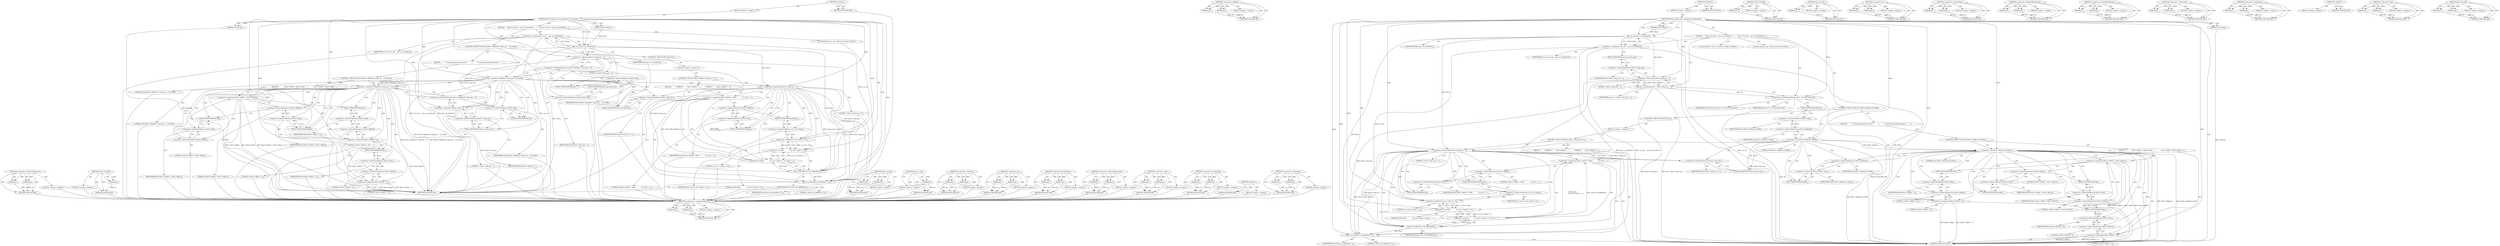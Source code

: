 digraph "fdctrl_set_fifo" {
vulnerable_136 [label=<(METHOD,&lt;operator&gt;.indirectFieldAccess)>];
vulnerable_137 [label=<(PARAM,p1)>];
vulnerable_138 [label=<(PARAM,p2)>];
vulnerable_139 [label=<(BLOCK,&lt;empty&gt;,&lt;empty&gt;)>];
vulnerable_140 [label=<(METHOD_RETURN,ANY)>];
vulnerable_161 [label=<(METHOD,GET_CUR_DRV)>];
vulnerable_162 [label=<(PARAM,p1)>];
vulnerable_163 [label=<(BLOCK,&lt;empty&gt;,&lt;empty&gt;)>];
vulnerable_164 [label=<(METHOD_RETURN,ANY)>];
vulnerable_6 [label=<(METHOD,&lt;global&gt;)<SUB>1</SUB>>];
vulnerable_7 [label=<(BLOCK,&lt;empty&gt;,&lt;empty&gt;)<SUB>1</SUB>>];
vulnerable_8 [label=<(METHOD,fdctrl_handle_drive_specification_command)<SUB>1</SUB>>];
vulnerable_9 [label=<(PARAM,FDCtrl *fdctrl)<SUB>1</SUB>>];
vulnerable_10 [label=<(PARAM,int direction)<SUB>1</SUB>>];
vulnerable_11 [label=<(BLOCK,{
     FDrive *cur_drv = get_cur_drv(fdctrl);
 ...,{
     FDrive *cur_drv = get_cur_drv(fdctrl);
 ...)<SUB>2</SUB>>];
vulnerable_12 [label="<(LOCAL,FDrive* cur_drv: FDrive*)<SUB>3</SUB>>"];
vulnerable_13 [label=<(&lt;operator&gt;.assignment,*cur_drv = get_cur_drv(fdctrl))<SUB>3</SUB>>];
vulnerable_14 [label=<(IDENTIFIER,cur_drv,*cur_drv = get_cur_drv(fdctrl))<SUB>3</SUB>>];
vulnerable_15 [label=<(get_cur_drv,get_cur_drv(fdctrl))<SUB>3</SUB>>];
vulnerable_16 [label=<(IDENTIFIER,fdctrl,get_cur_drv(fdctrl))<SUB>3</SUB>>];
vulnerable_17 [label=<(CONTROL_STRUCTURE,IF,if (fdctrl-&gt;fifo[fdctrl-&gt;data_pos - 1] &amp; 0x80))<SUB>5</SUB>>];
vulnerable_18 [label=<(&lt;operator&gt;.and,fdctrl-&gt;fifo[fdctrl-&gt;data_pos - 1] &amp; 0x80)<SUB>5</SUB>>];
vulnerable_19 [label=<(&lt;operator&gt;.indirectIndexAccess,fdctrl-&gt;fifo[fdctrl-&gt;data_pos - 1])<SUB>5</SUB>>];
vulnerable_20 [label=<(&lt;operator&gt;.indirectFieldAccess,fdctrl-&gt;fifo)<SUB>5</SUB>>];
vulnerable_21 [label=<(IDENTIFIER,fdctrl,fdctrl-&gt;fifo[fdctrl-&gt;data_pos - 1] &amp; 0x80)<SUB>5</SUB>>];
vulnerable_22 [label=<(FIELD_IDENTIFIER,fifo,fifo)<SUB>5</SUB>>];
vulnerable_23 [label=<(&lt;operator&gt;.subtraction,fdctrl-&gt;data_pos - 1)<SUB>5</SUB>>];
vulnerable_24 [label=<(&lt;operator&gt;.indirectFieldAccess,fdctrl-&gt;data_pos)<SUB>5</SUB>>];
vulnerable_25 [label=<(IDENTIFIER,fdctrl,fdctrl-&gt;data_pos - 1)<SUB>5</SUB>>];
vulnerable_26 [label=<(FIELD_IDENTIFIER,data_pos,data_pos)<SUB>5</SUB>>];
vulnerable_27 [label=<(LITERAL,1,fdctrl-&gt;data_pos - 1)<SUB>5</SUB>>];
vulnerable_28 [label=<(LITERAL,0x80,fdctrl-&gt;fifo[fdctrl-&gt;data_pos - 1] &amp; 0x80)<SUB>5</SUB>>];
vulnerable_29 [label=<(BLOCK,{
         /* Command parameters done */
      ...,{
         /* Command parameters done */
      ...)<SUB>5</SUB>>];
vulnerable_30 [label=<(CONTROL_STRUCTURE,IF,if (fdctrl-&gt;fifo[fdctrl-&gt;data_pos - 1] &amp; 0x40))<SUB>7</SUB>>];
vulnerable_31 [label=<(&lt;operator&gt;.and,fdctrl-&gt;fifo[fdctrl-&gt;data_pos - 1] &amp; 0x40)<SUB>7</SUB>>];
vulnerable_32 [label=<(&lt;operator&gt;.indirectIndexAccess,fdctrl-&gt;fifo[fdctrl-&gt;data_pos - 1])<SUB>7</SUB>>];
vulnerable_33 [label=<(&lt;operator&gt;.indirectFieldAccess,fdctrl-&gt;fifo)<SUB>7</SUB>>];
vulnerable_34 [label=<(IDENTIFIER,fdctrl,fdctrl-&gt;fifo[fdctrl-&gt;data_pos - 1] &amp; 0x40)<SUB>7</SUB>>];
vulnerable_35 [label=<(FIELD_IDENTIFIER,fifo,fifo)<SUB>7</SUB>>];
vulnerable_36 [label=<(&lt;operator&gt;.subtraction,fdctrl-&gt;data_pos - 1)<SUB>7</SUB>>];
vulnerable_37 [label=<(&lt;operator&gt;.indirectFieldAccess,fdctrl-&gt;data_pos)<SUB>7</SUB>>];
vulnerable_38 [label=<(IDENTIFIER,fdctrl,fdctrl-&gt;data_pos - 1)<SUB>7</SUB>>];
vulnerable_39 [label=<(FIELD_IDENTIFIER,data_pos,data_pos)<SUB>7</SUB>>];
vulnerable_40 [label=<(LITERAL,1,fdctrl-&gt;data_pos - 1)<SUB>7</SUB>>];
vulnerable_41 [label=<(LITERAL,0x40,fdctrl-&gt;fifo[fdctrl-&gt;data_pos - 1] &amp; 0x40)<SUB>7</SUB>>];
vulnerable_42 [label=<(BLOCK,{
             fdctrl-&gt;fifo[0] = fdctrl-&gt;fifo[1...,{
             fdctrl-&gt;fifo[0] = fdctrl-&gt;fifo[1...)<SUB>7</SUB>>];
vulnerable_43 [label=<(&lt;operator&gt;.assignment,fdctrl-&gt;fifo[0] = fdctrl-&gt;fifo[1])<SUB>8</SUB>>];
vulnerable_44 [label=<(&lt;operator&gt;.indirectIndexAccess,fdctrl-&gt;fifo[0])<SUB>8</SUB>>];
vulnerable_45 [label=<(&lt;operator&gt;.indirectFieldAccess,fdctrl-&gt;fifo)<SUB>8</SUB>>];
vulnerable_46 [label=<(IDENTIFIER,fdctrl,fdctrl-&gt;fifo[0] = fdctrl-&gt;fifo[1])<SUB>8</SUB>>];
vulnerable_47 [label=<(FIELD_IDENTIFIER,fifo,fifo)<SUB>8</SUB>>];
vulnerable_48 [label=<(LITERAL,0,fdctrl-&gt;fifo[0] = fdctrl-&gt;fifo[1])<SUB>8</SUB>>];
vulnerable_49 [label=<(&lt;operator&gt;.indirectIndexAccess,fdctrl-&gt;fifo[1])<SUB>8</SUB>>];
vulnerable_50 [label=<(&lt;operator&gt;.indirectFieldAccess,fdctrl-&gt;fifo)<SUB>8</SUB>>];
vulnerable_51 [label=<(IDENTIFIER,fdctrl,fdctrl-&gt;fifo[0] = fdctrl-&gt;fifo[1])<SUB>8</SUB>>];
vulnerable_52 [label=<(FIELD_IDENTIFIER,fifo,fifo)<SUB>8</SUB>>];
vulnerable_53 [label=<(LITERAL,1,fdctrl-&gt;fifo[0] = fdctrl-&gt;fifo[1])<SUB>8</SUB>>];
vulnerable_54 [label=<(&lt;operator&gt;.assignment,fdctrl-&gt;fifo[2] = 0)<SUB>9</SUB>>];
vulnerable_55 [label=<(&lt;operator&gt;.indirectIndexAccess,fdctrl-&gt;fifo[2])<SUB>9</SUB>>];
vulnerable_56 [label=<(&lt;operator&gt;.indirectFieldAccess,fdctrl-&gt;fifo)<SUB>9</SUB>>];
vulnerable_57 [label=<(IDENTIFIER,fdctrl,fdctrl-&gt;fifo[2] = 0)<SUB>9</SUB>>];
vulnerable_58 [label=<(FIELD_IDENTIFIER,fifo,fifo)<SUB>9</SUB>>];
vulnerable_59 [label=<(LITERAL,2,fdctrl-&gt;fifo[2] = 0)<SUB>9</SUB>>];
vulnerable_60 [label=<(LITERAL,0,fdctrl-&gt;fifo[2] = 0)<SUB>9</SUB>>];
vulnerable_61 [label=<(&lt;operator&gt;.assignment,fdctrl-&gt;fifo[3] = 0)<SUB>10</SUB>>];
vulnerable_62 [label=<(&lt;operator&gt;.indirectIndexAccess,fdctrl-&gt;fifo[3])<SUB>10</SUB>>];
vulnerable_63 [label=<(&lt;operator&gt;.indirectFieldAccess,fdctrl-&gt;fifo)<SUB>10</SUB>>];
vulnerable_64 [label=<(IDENTIFIER,fdctrl,fdctrl-&gt;fifo[3] = 0)<SUB>10</SUB>>];
vulnerable_65 [label=<(FIELD_IDENTIFIER,fifo,fifo)<SUB>10</SUB>>];
vulnerable_66 [label=<(LITERAL,3,fdctrl-&gt;fifo[3] = 0)<SUB>10</SUB>>];
vulnerable_67 [label=<(LITERAL,0,fdctrl-&gt;fifo[3] = 0)<SUB>10</SUB>>];
vulnerable_68 [label=<(CONTROL_STRUCTURE,ELSE,else)<SUB>12</SUB>>];
vulnerable_69 [label=<(BLOCK,&lt;empty&gt;,&lt;empty&gt;)<SUB>12</SUB>>];
vulnerable_70 [label=<(CONTROL_STRUCTURE,IF,if (fdctrl-&gt;data_len &gt; 7))<SUB>12</SUB>>];
vulnerable_71 [label=<(&lt;operator&gt;.greaterThan,fdctrl-&gt;data_len &gt; 7)<SUB>12</SUB>>];
vulnerable_72 [label=<(&lt;operator&gt;.indirectFieldAccess,fdctrl-&gt;data_len)<SUB>12</SUB>>];
vulnerable_73 [label=<(IDENTIFIER,fdctrl,fdctrl-&gt;data_len &gt; 7)<SUB>12</SUB>>];
vulnerable_74 [label=<(FIELD_IDENTIFIER,data_len,data_len)<SUB>12</SUB>>];
vulnerable_75 [label=<(LITERAL,7,fdctrl-&gt;data_len &gt; 7)<SUB>12</SUB>>];
vulnerable_76 [label=<(BLOCK,{
        /* ERROR */
        fdctrl-&gt;fifo[0] =...,{
        /* ERROR */
        fdctrl-&gt;fifo[0] =...)<SUB>12</SUB>>];
vulnerable_77 [label=<(&lt;operator&gt;.assignment,fdctrl-&gt;fifo[0] = 0x80 |
            (cur_drv-&gt;...)<SUB>14</SUB>>];
vulnerable_78 [label=<(&lt;operator&gt;.indirectIndexAccess,fdctrl-&gt;fifo[0])<SUB>14</SUB>>];
vulnerable_79 [label=<(&lt;operator&gt;.indirectFieldAccess,fdctrl-&gt;fifo)<SUB>14</SUB>>];
vulnerable_80 [label=<(IDENTIFIER,fdctrl,fdctrl-&gt;fifo[0] = 0x80 |
            (cur_drv-&gt;...)<SUB>14</SUB>>];
vulnerable_81 [label=<(FIELD_IDENTIFIER,fifo,fifo)<SUB>14</SUB>>];
vulnerable_82 [label=<(LITERAL,0,fdctrl-&gt;fifo[0] = 0x80 |
            (cur_drv-&gt;...)<SUB>14</SUB>>];
vulnerable_83 [label=<(&lt;operator&gt;.or,0x80 |
            (cur_drv-&gt;head &lt;&lt; 2) | GET_C...)<SUB>14</SUB>>];
vulnerable_84 [label=<(&lt;operator&gt;.or,0x80 |
            (cur_drv-&gt;head &lt;&lt; 2))<SUB>14</SUB>>];
vulnerable_85 [label=<(LITERAL,0x80,0x80 |
            (cur_drv-&gt;head &lt;&lt; 2))<SUB>14</SUB>>];
vulnerable_86 [label=<(&lt;operator&gt;.shiftLeft,cur_drv-&gt;head &lt;&lt; 2)<SUB>15</SUB>>];
vulnerable_87 [label=<(&lt;operator&gt;.indirectFieldAccess,cur_drv-&gt;head)<SUB>15</SUB>>];
vulnerable_88 [label=<(IDENTIFIER,cur_drv,cur_drv-&gt;head &lt;&lt; 2)<SUB>15</SUB>>];
vulnerable_89 [label=<(FIELD_IDENTIFIER,head,head)<SUB>15</SUB>>];
vulnerable_90 [label=<(LITERAL,2,cur_drv-&gt;head &lt;&lt; 2)<SUB>15</SUB>>];
vulnerable_91 [label=<(GET_CUR_DRV,GET_CUR_DRV(fdctrl))<SUB>15</SUB>>];
vulnerable_92 [label=<(IDENTIFIER,fdctrl,GET_CUR_DRV(fdctrl))<SUB>15</SUB>>];
vulnerable_93 [label=<(fdctrl_set_fifo,fdctrl_set_fifo(fdctrl, 1))<SUB>16</SUB>>];
vulnerable_94 [label=<(IDENTIFIER,fdctrl,fdctrl_set_fifo(fdctrl, 1))<SUB>16</SUB>>];
vulnerable_95 [label=<(LITERAL,1,fdctrl_set_fifo(fdctrl, 1))<SUB>16</SUB>>];
vulnerable_96 [label=<(METHOD_RETURN,void)<SUB>1</SUB>>];
vulnerable_98 [label=<(METHOD_RETURN,ANY)<SUB>1</SUB>>];
vulnerable_165 [label=<(METHOD,fdctrl_set_fifo)>];
vulnerable_166 [label=<(PARAM,p1)>];
vulnerable_167 [label=<(PARAM,p2)>];
vulnerable_168 [label=<(BLOCK,&lt;empty&gt;,&lt;empty&gt;)>];
vulnerable_169 [label=<(METHOD_RETURN,ANY)>];
vulnerable_122 [label=<(METHOD,get_cur_drv)>];
vulnerable_123 [label=<(PARAM,p1)>];
vulnerable_124 [label=<(BLOCK,&lt;empty&gt;,&lt;empty&gt;)>];
vulnerable_125 [label=<(METHOD_RETURN,ANY)>];
vulnerable_156 [label=<(METHOD,&lt;operator&gt;.shiftLeft)>];
vulnerable_157 [label=<(PARAM,p1)>];
vulnerable_158 [label=<(PARAM,p2)>];
vulnerable_159 [label=<(BLOCK,&lt;empty&gt;,&lt;empty&gt;)>];
vulnerable_160 [label=<(METHOD_RETURN,ANY)>];
vulnerable_151 [label=<(METHOD,&lt;operator&gt;.or)>];
vulnerable_152 [label=<(PARAM,p1)>];
vulnerable_153 [label=<(PARAM,p2)>];
vulnerable_154 [label=<(BLOCK,&lt;empty&gt;,&lt;empty&gt;)>];
vulnerable_155 [label=<(METHOD_RETURN,ANY)>];
vulnerable_146 [label=<(METHOD,&lt;operator&gt;.greaterThan)>];
vulnerable_147 [label=<(PARAM,p1)>];
vulnerable_148 [label=<(PARAM,p2)>];
vulnerable_149 [label=<(BLOCK,&lt;empty&gt;,&lt;empty&gt;)>];
vulnerable_150 [label=<(METHOD_RETURN,ANY)>];
vulnerable_131 [label=<(METHOD,&lt;operator&gt;.indirectIndexAccess)>];
vulnerable_132 [label=<(PARAM,p1)>];
vulnerable_133 [label=<(PARAM,p2)>];
vulnerable_134 [label=<(BLOCK,&lt;empty&gt;,&lt;empty&gt;)>];
vulnerable_135 [label=<(METHOD_RETURN,ANY)>];
vulnerable_126 [label=<(METHOD,&lt;operator&gt;.and)>];
vulnerable_127 [label=<(PARAM,p1)>];
vulnerable_128 [label=<(PARAM,p2)>];
vulnerable_129 [label=<(BLOCK,&lt;empty&gt;,&lt;empty&gt;)>];
vulnerable_130 [label=<(METHOD_RETURN,ANY)>];
vulnerable_117 [label=<(METHOD,&lt;operator&gt;.assignment)>];
vulnerable_118 [label=<(PARAM,p1)>];
vulnerable_119 [label=<(PARAM,p2)>];
vulnerable_120 [label=<(BLOCK,&lt;empty&gt;,&lt;empty&gt;)>];
vulnerable_121 [label=<(METHOD_RETURN,ANY)>];
vulnerable_111 [label=<(METHOD,&lt;global&gt;)<SUB>1</SUB>>];
vulnerable_112 [label=<(BLOCK,&lt;empty&gt;,&lt;empty&gt;)>];
vulnerable_113 [label=<(METHOD_RETURN,ANY)>];
vulnerable_141 [label=<(METHOD,&lt;operator&gt;.subtraction)>];
vulnerable_142 [label=<(PARAM,p1)>];
vulnerable_143 [label=<(PARAM,p2)>];
vulnerable_144 [label=<(BLOCK,&lt;empty&gt;,&lt;empty&gt;)>];
vulnerable_145 [label=<(METHOD_RETURN,ANY)>];
fixed_141 [label=<(METHOD,&lt;operators&gt;.assignmentModulo)>];
fixed_142 [label=<(PARAM,p1)>];
fixed_143 [label=<(PARAM,p2)>];
fixed_144 [label=<(BLOCK,&lt;empty&gt;,&lt;empty&gt;)>];
fixed_145 [label=<(METHOD_RETURN,ANY)>];
fixed_166 [label=<(METHOD,&lt;operator&gt;.shiftLeft)>];
fixed_167 [label=<(PARAM,p1)>];
fixed_168 [label=<(PARAM,p2)>];
fixed_169 [label=<(BLOCK,&lt;empty&gt;,&lt;empty&gt;)>];
fixed_170 [label=<(METHOD_RETURN,ANY)>];
fixed_6 [label=<(METHOD,&lt;global&gt;)<SUB>1</SUB>>];
fixed_7 [label=<(BLOCK,&lt;empty&gt;,&lt;empty&gt;)<SUB>1</SUB>>];
fixed_8 [label=<(METHOD,fdctrl_handle_drive_specification_command)<SUB>1</SUB>>];
fixed_9 [label=<(PARAM,FDCtrl *fdctrl)<SUB>1</SUB>>];
fixed_10 [label=<(PARAM,int direction)<SUB>1</SUB>>];
fixed_11 [label=<(BLOCK,{
     FDrive *cur_drv = get_cur_drv(fdctrl);
 ...,{
     FDrive *cur_drv = get_cur_drv(fdctrl);
 ...)<SUB>2</SUB>>];
fixed_12 [label="<(LOCAL,FDrive* cur_drv: FDrive*)<SUB>3</SUB>>"];
fixed_13 [label=<(&lt;operator&gt;.assignment,*cur_drv = get_cur_drv(fdctrl))<SUB>3</SUB>>];
fixed_14 [label=<(IDENTIFIER,cur_drv,*cur_drv = get_cur_drv(fdctrl))<SUB>3</SUB>>];
fixed_15 [label=<(get_cur_drv,get_cur_drv(fdctrl))<SUB>3</SUB>>];
fixed_16 [label=<(IDENTIFIER,fdctrl,get_cur_drv(fdctrl))<SUB>3</SUB>>];
fixed_17 [label="<(LOCAL,uint32_t pos: uint32_t)<SUB>4</SUB>>"];
fixed_18 [label=<(&lt;operator&gt;.assignment,pos = fdctrl-&gt;data_pos - 1)<SUB>6</SUB>>];
fixed_19 [label=<(IDENTIFIER,pos,pos = fdctrl-&gt;data_pos - 1)<SUB>6</SUB>>];
fixed_20 [label=<(&lt;operator&gt;.subtraction,fdctrl-&gt;data_pos - 1)<SUB>6</SUB>>];
fixed_21 [label=<(&lt;operator&gt;.indirectFieldAccess,fdctrl-&gt;data_pos)<SUB>6</SUB>>];
fixed_22 [label=<(IDENTIFIER,fdctrl,fdctrl-&gt;data_pos - 1)<SUB>6</SUB>>];
fixed_23 [label=<(FIELD_IDENTIFIER,data_pos,data_pos)<SUB>6</SUB>>];
fixed_24 [label=<(LITERAL,1,fdctrl-&gt;data_pos - 1)<SUB>6</SUB>>];
fixed_25 [label=<(&lt;operators&gt;.assignmentModulo,pos %= FD_SECTOR_LEN)<SUB>7</SUB>>];
fixed_26 [label=<(IDENTIFIER,pos,pos %= FD_SECTOR_LEN)<SUB>7</SUB>>];
fixed_27 [label=<(IDENTIFIER,FD_SECTOR_LEN,pos %= FD_SECTOR_LEN)<SUB>7</SUB>>];
fixed_28 [label=<(CONTROL_STRUCTURE,IF,if (fdctrl-&gt;fifo[pos] &amp; 0x80))<SUB>8</SUB>>];
fixed_29 [label=<(&lt;operator&gt;.and,fdctrl-&gt;fifo[pos] &amp; 0x80)<SUB>8</SUB>>];
fixed_30 [label=<(&lt;operator&gt;.indirectIndexAccess,fdctrl-&gt;fifo[pos])<SUB>8</SUB>>];
fixed_31 [label=<(&lt;operator&gt;.indirectFieldAccess,fdctrl-&gt;fifo)<SUB>8</SUB>>];
fixed_32 [label=<(IDENTIFIER,fdctrl,fdctrl-&gt;fifo[pos] &amp; 0x80)<SUB>8</SUB>>];
fixed_33 [label=<(FIELD_IDENTIFIER,fifo,fifo)<SUB>8</SUB>>];
fixed_34 [label=<(IDENTIFIER,pos,fdctrl-&gt;fifo[pos] &amp; 0x80)<SUB>8</SUB>>];
fixed_35 [label=<(LITERAL,0x80,fdctrl-&gt;fifo[pos] &amp; 0x80)<SUB>8</SUB>>];
fixed_36 [label=<(BLOCK,{
         /* Command parameters done */
      ...,{
         /* Command parameters done */
      ...)<SUB>8</SUB>>];
fixed_37 [label=<(CONTROL_STRUCTURE,IF,if (fdctrl-&gt;fifo[pos] &amp; 0x40))<SUB>10</SUB>>];
fixed_38 [label=<(&lt;operator&gt;.and,fdctrl-&gt;fifo[pos] &amp; 0x40)<SUB>10</SUB>>];
fixed_39 [label=<(&lt;operator&gt;.indirectIndexAccess,fdctrl-&gt;fifo[pos])<SUB>10</SUB>>];
fixed_40 [label=<(&lt;operator&gt;.indirectFieldAccess,fdctrl-&gt;fifo)<SUB>10</SUB>>];
fixed_41 [label=<(IDENTIFIER,fdctrl,fdctrl-&gt;fifo[pos] &amp; 0x40)<SUB>10</SUB>>];
fixed_42 [label=<(FIELD_IDENTIFIER,fifo,fifo)<SUB>10</SUB>>];
fixed_43 [label=<(IDENTIFIER,pos,fdctrl-&gt;fifo[pos] &amp; 0x40)<SUB>10</SUB>>];
fixed_44 [label=<(LITERAL,0x40,fdctrl-&gt;fifo[pos] &amp; 0x40)<SUB>10</SUB>>];
fixed_45 [label=<(BLOCK,{
             fdctrl-&gt;fifo[0] = fdctrl-&gt;fifo[1...,{
             fdctrl-&gt;fifo[0] = fdctrl-&gt;fifo[1...)<SUB>10</SUB>>];
fixed_46 [label=<(&lt;operator&gt;.assignment,fdctrl-&gt;fifo[0] = fdctrl-&gt;fifo[1])<SUB>11</SUB>>];
fixed_47 [label=<(&lt;operator&gt;.indirectIndexAccess,fdctrl-&gt;fifo[0])<SUB>11</SUB>>];
fixed_48 [label=<(&lt;operator&gt;.indirectFieldAccess,fdctrl-&gt;fifo)<SUB>11</SUB>>];
fixed_49 [label=<(IDENTIFIER,fdctrl,fdctrl-&gt;fifo[0] = fdctrl-&gt;fifo[1])<SUB>11</SUB>>];
fixed_50 [label=<(FIELD_IDENTIFIER,fifo,fifo)<SUB>11</SUB>>];
fixed_51 [label=<(LITERAL,0,fdctrl-&gt;fifo[0] = fdctrl-&gt;fifo[1])<SUB>11</SUB>>];
fixed_52 [label=<(&lt;operator&gt;.indirectIndexAccess,fdctrl-&gt;fifo[1])<SUB>11</SUB>>];
fixed_53 [label=<(&lt;operator&gt;.indirectFieldAccess,fdctrl-&gt;fifo)<SUB>11</SUB>>];
fixed_54 [label=<(IDENTIFIER,fdctrl,fdctrl-&gt;fifo[0] = fdctrl-&gt;fifo[1])<SUB>11</SUB>>];
fixed_55 [label=<(FIELD_IDENTIFIER,fifo,fifo)<SUB>11</SUB>>];
fixed_56 [label=<(LITERAL,1,fdctrl-&gt;fifo[0] = fdctrl-&gt;fifo[1])<SUB>11</SUB>>];
fixed_57 [label=<(&lt;operator&gt;.assignment,fdctrl-&gt;fifo[2] = 0)<SUB>12</SUB>>];
fixed_58 [label=<(&lt;operator&gt;.indirectIndexAccess,fdctrl-&gt;fifo[2])<SUB>12</SUB>>];
fixed_59 [label=<(&lt;operator&gt;.indirectFieldAccess,fdctrl-&gt;fifo)<SUB>12</SUB>>];
fixed_60 [label=<(IDENTIFIER,fdctrl,fdctrl-&gt;fifo[2] = 0)<SUB>12</SUB>>];
fixed_61 [label=<(FIELD_IDENTIFIER,fifo,fifo)<SUB>12</SUB>>];
fixed_62 [label=<(LITERAL,2,fdctrl-&gt;fifo[2] = 0)<SUB>12</SUB>>];
fixed_63 [label=<(LITERAL,0,fdctrl-&gt;fifo[2] = 0)<SUB>12</SUB>>];
fixed_64 [label=<(&lt;operator&gt;.assignment,fdctrl-&gt;fifo[3] = 0)<SUB>13</SUB>>];
fixed_65 [label=<(&lt;operator&gt;.indirectIndexAccess,fdctrl-&gt;fifo[3])<SUB>13</SUB>>];
fixed_66 [label=<(&lt;operator&gt;.indirectFieldAccess,fdctrl-&gt;fifo)<SUB>13</SUB>>];
fixed_67 [label=<(IDENTIFIER,fdctrl,fdctrl-&gt;fifo[3] = 0)<SUB>13</SUB>>];
fixed_68 [label=<(FIELD_IDENTIFIER,fifo,fifo)<SUB>13</SUB>>];
fixed_69 [label=<(LITERAL,3,fdctrl-&gt;fifo[3] = 0)<SUB>13</SUB>>];
fixed_70 [label=<(LITERAL,0,fdctrl-&gt;fifo[3] = 0)<SUB>13</SUB>>];
fixed_71 [label=<(CONTROL_STRUCTURE,ELSE,else)<SUB>15</SUB>>];
fixed_72 [label=<(BLOCK,&lt;empty&gt;,&lt;empty&gt;)<SUB>15</SUB>>];
fixed_73 [label=<(CONTROL_STRUCTURE,IF,if (fdctrl-&gt;data_len &gt; 7))<SUB>15</SUB>>];
fixed_74 [label=<(&lt;operator&gt;.greaterThan,fdctrl-&gt;data_len &gt; 7)<SUB>15</SUB>>];
fixed_75 [label=<(&lt;operator&gt;.indirectFieldAccess,fdctrl-&gt;data_len)<SUB>15</SUB>>];
fixed_76 [label=<(IDENTIFIER,fdctrl,fdctrl-&gt;data_len &gt; 7)<SUB>15</SUB>>];
fixed_77 [label=<(FIELD_IDENTIFIER,data_len,data_len)<SUB>15</SUB>>];
fixed_78 [label=<(LITERAL,7,fdctrl-&gt;data_len &gt; 7)<SUB>15</SUB>>];
fixed_79 [label=<(BLOCK,{
        /* ERROR */
        fdctrl-&gt;fifo[0] =...,{
        /* ERROR */
        fdctrl-&gt;fifo[0] =...)<SUB>15</SUB>>];
fixed_80 [label=<(&lt;operator&gt;.assignment,fdctrl-&gt;fifo[0] = 0x80 |
            (cur_drv-&gt;...)<SUB>17</SUB>>];
fixed_81 [label=<(&lt;operator&gt;.indirectIndexAccess,fdctrl-&gt;fifo[0])<SUB>17</SUB>>];
fixed_82 [label=<(&lt;operator&gt;.indirectFieldAccess,fdctrl-&gt;fifo)<SUB>17</SUB>>];
fixed_83 [label=<(IDENTIFIER,fdctrl,fdctrl-&gt;fifo[0] = 0x80 |
            (cur_drv-&gt;...)<SUB>17</SUB>>];
fixed_84 [label=<(FIELD_IDENTIFIER,fifo,fifo)<SUB>17</SUB>>];
fixed_85 [label=<(LITERAL,0,fdctrl-&gt;fifo[0] = 0x80 |
            (cur_drv-&gt;...)<SUB>17</SUB>>];
fixed_86 [label=<(&lt;operator&gt;.or,0x80 |
            (cur_drv-&gt;head &lt;&lt; 2) | GET_C...)<SUB>17</SUB>>];
fixed_87 [label=<(&lt;operator&gt;.or,0x80 |
            (cur_drv-&gt;head &lt;&lt; 2))<SUB>17</SUB>>];
fixed_88 [label=<(LITERAL,0x80,0x80 |
            (cur_drv-&gt;head &lt;&lt; 2))<SUB>17</SUB>>];
fixed_89 [label=<(&lt;operator&gt;.shiftLeft,cur_drv-&gt;head &lt;&lt; 2)<SUB>18</SUB>>];
fixed_90 [label=<(&lt;operator&gt;.indirectFieldAccess,cur_drv-&gt;head)<SUB>18</SUB>>];
fixed_91 [label=<(IDENTIFIER,cur_drv,cur_drv-&gt;head &lt;&lt; 2)<SUB>18</SUB>>];
fixed_92 [label=<(FIELD_IDENTIFIER,head,head)<SUB>18</SUB>>];
fixed_93 [label=<(LITERAL,2,cur_drv-&gt;head &lt;&lt; 2)<SUB>18</SUB>>];
fixed_94 [label=<(GET_CUR_DRV,GET_CUR_DRV(fdctrl))<SUB>18</SUB>>];
fixed_95 [label=<(IDENTIFIER,fdctrl,GET_CUR_DRV(fdctrl))<SUB>18</SUB>>];
fixed_96 [label=<(fdctrl_set_fifo,fdctrl_set_fifo(fdctrl, 1))<SUB>19</SUB>>];
fixed_97 [label=<(IDENTIFIER,fdctrl,fdctrl_set_fifo(fdctrl, 1))<SUB>19</SUB>>];
fixed_98 [label=<(LITERAL,1,fdctrl_set_fifo(fdctrl, 1))<SUB>19</SUB>>];
fixed_99 [label=<(METHOD_RETURN,void)<SUB>1</SUB>>];
fixed_101 [label=<(METHOD_RETURN,ANY)<SUB>1</SUB>>];
fixed_171 [label=<(METHOD,GET_CUR_DRV)>];
fixed_172 [label=<(PARAM,p1)>];
fixed_173 [label=<(BLOCK,&lt;empty&gt;,&lt;empty&gt;)>];
fixed_174 [label=<(METHOD_RETURN,ANY)>];
fixed_127 [label=<(METHOD,get_cur_drv)>];
fixed_128 [label=<(PARAM,p1)>];
fixed_129 [label=<(BLOCK,&lt;empty&gt;,&lt;empty&gt;)>];
fixed_130 [label=<(METHOD_RETURN,ANY)>];
fixed_161 [label=<(METHOD,&lt;operator&gt;.or)>];
fixed_162 [label=<(PARAM,p1)>];
fixed_163 [label=<(PARAM,p2)>];
fixed_164 [label=<(BLOCK,&lt;empty&gt;,&lt;empty&gt;)>];
fixed_165 [label=<(METHOD_RETURN,ANY)>];
fixed_156 [label=<(METHOD,&lt;operator&gt;.greaterThan)>];
fixed_157 [label=<(PARAM,p1)>];
fixed_158 [label=<(PARAM,p2)>];
fixed_159 [label=<(BLOCK,&lt;empty&gt;,&lt;empty&gt;)>];
fixed_160 [label=<(METHOD_RETURN,ANY)>];
fixed_151 [label=<(METHOD,&lt;operator&gt;.indirectIndexAccess)>];
fixed_152 [label=<(PARAM,p1)>];
fixed_153 [label=<(PARAM,p2)>];
fixed_154 [label=<(BLOCK,&lt;empty&gt;,&lt;empty&gt;)>];
fixed_155 [label=<(METHOD_RETURN,ANY)>];
fixed_136 [label=<(METHOD,&lt;operator&gt;.indirectFieldAccess)>];
fixed_137 [label=<(PARAM,p1)>];
fixed_138 [label=<(PARAM,p2)>];
fixed_139 [label=<(BLOCK,&lt;empty&gt;,&lt;empty&gt;)>];
fixed_140 [label=<(METHOD_RETURN,ANY)>];
fixed_131 [label=<(METHOD,&lt;operator&gt;.subtraction)>];
fixed_132 [label=<(PARAM,p1)>];
fixed_133 [label=<(PARAM,p2)>];
fixed_134 [label=<(BLOCK,&lt;empty&gt;,&lt;empty&gt;)>];
fixed_135 [label=<(METHOD_RETURN,ANY)>];
fixed_122 [label=<(METHOD,&lt;operator&gt;.assignment)>];
fixed_123 [label=<(PARAM,p1)>];
fixed_124 [label=<(PARAM,p2)>];
fixed_125 [label=<(BLOCK,&lt;empty&gt;,&lt;empty&gt;)>];
fixed_126 [label=<(METHOD_RETURN,ANY)>];
fixed_116 [label=<(METHOD,&lt;global&gt;)<SUB>1</SUB>>];
fixed_117 [label=<(BLOCK,&lt;empty&gt;,&lt;empty&gt;)>];
fixed_118 [label=<(METHOD_RETURN,ANY)>];
fixed_146 [label=<(METHOD,&lt;operator&gt;.and)>];
fixed_147 [label=<(PARAM,p1)>];
fixed_148 [label=<(PARAM,p2)>];
fixed_149 [label=<(BLOCK,&lt;empty&gt;,&lt;empty&gt;)>];
fixed_150 [label=<(METHOD_RETURN,ANY)>];
fixed_175 [label=<(METHOD,fdctrl_set_fifo)>];
fixed_176 [label=<(PARAM,p1)>];
fixed_177 [label=<(PARAM,p2)>];
fixed_178 [label=<(BLOCK,&lt;empty&gt;,&lt;empty&gt;)>];
fixed_179 [label=<(METHOD_RETURN,ANY)>];
vulnerable_136 -> vulnerable_137  [key=0, label="AST: "];
vulnerable_136 -> vulnerable_137  [key=1, label="DDG: "];
vulnerable_136 -> vulnerable_139  [key=0, label="AST: "];
vulnerable_136 -> vulnerable_138  [key=0, label="AST: "];
vulnerable_136 -> vulnerable_138  [key=1, label="DDG: "];
vulnerable_136 -> vulnerable_140  [key=0, label="AST: "];
vulnerable_136 -> vulnerable_140  [key=1, label="CFG: "];
vulnerable_137 -> vulnerable_140  [key=0, label="DDG: p1"];
vulnerable_138 -> vulnerable_140  [key=0, label="DDG: p2"];
vulnerable_139 -> fixed_141  [key=0];
vulnerable_140 -> fixed_141  [key=0];
vulnerable_161 -> vulnerable_162  [key=0, label="AST: "];
vulnerable_161 -> vulnerable_162  [key=1, label="DDG: "];
vulnerable_161 -> vulnerable_163  [key=0, label="AST: "];
vulnerable_161 -> vulnerable_164  [key=0, label="AST: "];
vulnerable_161 -> vulnerable_164  [key=1, label="CFG: "];
vulnerable_162 -> vulnerable_164  [key=0, label="DDG: p1"];
vulnerable_163 -> fixed_141  [key=0];
vulnerable_164 -> fixed_141  [key=0];
vulnerable_6 -> vulnerable_7  [key=0, label="AST: "];
vulnerable_6 -> vulnerable_98  [key=0, label="AST: "];
vulnerable_6 -> vulnerable_98  [key=1, label="CFG: "];
vulnerable_7 -> vulnerable_8  [key=0, label="AST: "];
vulnerable_8 -> vulnerable_9  [key=0, label="AST: "];
vulnerable_8 -> vulnerable_9  [key=1, label="DDG: "];
vulnerable_8 -> vulnerable_10  [key=0, label="AST: "];
vulnerable_8 -> vulnerable_10  [key=1, label="DDG: "];
vulnerable_8 -> vulnerable_11  [key=0, label="AST: "];
vulnerable_8 -> vulnerable_96  [key=0, label="AST: "];
vulnerable_8 -> vulnerable_15  [key=0, label="CFG: "];
vulnerable_8 -> vulnerable_15  [key=1, label="DDG: "];
vulnerable_8 -> vulnerable_18  [key=0, label="DDG: "];
vulnerable_8 -> vulnerable_23  [key=0, label="DDG: "];
vulnerable_8 -> vulnerable_31  [key=0, label="DDG: "];
vulnerable_8 -> vulnerable_54  [key=0, label="DDG: "];
vulnerable_8 -> vulnerable_61  [key=0, label="DDG: "];
vulnerable_8 -> vulnerable_71  [key=0, label="DDG: "];
vulnerable_8 -> vulnerable_36  [key=0, label="DDG: "];
vulnerable_8 -> vulnerable_93  [key=0, label="DDG: "];
vulnerable_8 -> vulnerable_84  [key=0, label="DDG: "];
vulnerable_8 -> vulnerable_91  [key=0, label="DDG: "];
vulnerable_8 -> vulnerable_86  [key=0, label="DDG: "];
vulnerable_9 -> vulnerable_15  [key=0, label="DDG: fdctrl"];
vulnerable_10 -> vulnerable_96  [key=0, label="DDG: direction"];
vulnerable_11 -> vulnerable_12  [key=0, label="AST: "];
vulnerable_11 -> vulnerable_13  [key=0, label="AST: "];
vulnerable_11 -> vulnerable_17  [key=0, label="AST: "];
vulnerable_12 -> fixed_141  [key=0];
vulnerable_13 -> vulnerable_14  [key=0, label="AST: "];
vulnerable_13 -> vulnerable_15  [key=0, label="AST: "];
vulnerable_13 -> vulnerable_22  [key=0, label="CFG: "];
vulnerable_13 -> vulnerable_96  [key=0, label="DDG: cur_drv"];
vulnerable_13 -> vulnerable_96  [key=1, label="DDG: get_cur_drv(fdctrl)"];
vulnerable_13 -> vulnerable_96  [key=2, label="DDG: *cur_drv = get_cur_drv(fdctrl)"];
vulnerable_13 -> vulnerable_86  [key=0, label="DDG: cur_drv"];
vulnerable_14 -> fixed_141  [key=0];
vulnerable_15 -> vulnerable_16  [key=0, label="AST: "];
vulnerable_15 -> vulnerable_13  [key=0, label="CFG: "];
vulnerable_15 -> vulnerable_13  [key=1, label="DDG: fdctrl"];
vulnerable_15 -> vulnerable_96  [key=0, label="DDG: fdctrl"];
vulnerable_15 -> vulnerable_23  [key=0, label="DDG: fdctrl"];
vulnerable_15 -> vulnerable_71  [key=0, label="DDG: fdctrl"];
vulnerable_15 -> vulnerable_36  [key=0, label="DDG: fdctrl"];
vulnerable_15 -> vulnerable_91  [key=0, label="DDG: fdctrl"];
vulnerable_16 -> fixed_141  [key=0];
vulnerable_17 -> vulnerable_18  [key=0, label="AST: "];
vulnerable_17 -> vulnerable_29  [key=0, label="AST: "];
vulnerable_17 -> vulnerable_68  [key=0, label="AST: "];
vulnerable_18 -> vulnerable_19  [key=0, label="AST: "];
vulnerable_18 -> vulnerable_28  [key=0, label="AST: "];
vulnerable_18 -> vulnerable_35  [key=0, label="CFG: "];
vulnerable_18 -> vulnerable_35  [key=1, label="CDG: "];
vulnerable_18 -> vulnerable_74  [key=0, label="CFG: "];
vulnerable_18 -> vulnerable_74  [key=1, label="CDG: "];
vulnerable_18 -> vulnerable_96  [key=0, label="DDG: fdctrl-&gt;fifo[fdctrl-&gt;data_pos - 1] &amp; 0x80"];
vulnerable_18 -> vulnerable_31  [key=0, label="DDG: fdctrl-&gt;fifo[fdctrl-&gt;data_pos - 1]"];
vulnerable_18 -> vulnerable_31  [key=1, label="CDG: "];
vulnerable_18 -> vulnerable_32  [key=0, label="CDG: "];
vulnerable_18 -> vulnerable_37  [key=0, label="CDG: "];
vulnerable_18 -> vulnerable_72  [key=0, label="CDG: "];
vulnerable_18 -> vulnerable_33  [key=0, label="CDG: "];
vulnerable_18 -> vulnerable_71  [key=0, label="CDG: "];
vulnerable_18 -> vulnerable_36  [key=0, label="CDG: "];
vulnerable_18 -> vulnerable_39  [key=0, label="CDG: "];
vulnerable_19 -> vulnerable_20  [key=0, label="AST: "];
vulnerable_19 -> vulnerable_23  [key=0, label="AST: "];
vulnerable_19 -> vulnerable_18  [key=0, label="CFG: "];
vulnerable_20 -> vulnerable_21  [key=0, label="AST: "];
vulnerable_20 -> vulnerable_22  [key=0, label="AST: "];
vulnerable_20 -> vulnerable_26  [key=0, label="CFG: "];
vulnerable_21 -> fixed_141  [key=0];
vulnerable_22 -> vulnerable_20  [key=0, label="CFG: "];
vulnerable_23 -> vulnerable_24  [key=0, label="AST: "];
vulnerable_23 -> vulnerable_27  [key=0, label="AST: "];
vulnerable_23 -> vulnerable_19  [key=0, label="CFG: "];
vulnerable_23 -> vulnerable_36  [key=0, label="DDG: fdctrl-&gt;data_pos"];
vulnerable_23 -> vulnerable_93  [key=0, label="DDG: fdctrl-&gt;data_pos"];
vulnerable_23 -> vulnerable_91  [key=0, label="DDG: fdctrl-&gt;data_pos"];
vulnerable_24 -> vulnerable_25  [key=0, label="AST: "];
vulnerable_24 -> vulnerable_26  [key=0, label="AST: "];
vulnerable_24 -> vulnerable_23  [key=0, label="CFG: "];
vulnerable_25 -> fixed_141  [key=0];
vulnerable_26 -> vulnerable_24  [key=0, label="CFG: "];
vulnerable_27 -> fixed_141  [key=0];
vulnerable_28 -> fixed_141  [key=0];
vulnerable_29 -> vulnerable_30  [key=0, label="AST: "];
vulnerable_30 -> vulnerable_31  [key=0, label="AST: "];
vulnerable_30 -> vulnerable_42  [key=0, label="AST: "];
vulnerable_31 -> vulnerable_32  [key=0, label="AST: "];
vulnerable_31 -> vulnerable_41  [key=0, label="AST: "];
vulnerable_31 -> vulnerable_96  [key=0, label="CFG: "];
vulnerable_31 -> vulnerable_96  [key=1, label="DDG: fdctrl-&gt;fifo[fdctrl-&gt;data_pos - 1]"];
vulnerable_31 -> vulnerable_96  [key=2, label="DDG: fdctrl-&gt;fifo[fdctrl-&gt;data_pos - 1] &amp; 0x40"];
vulnerable_31 -> vulnerable_47  [key=0, label="CFG: "];
vulnerable_31 -> vulnerable_47  [key=1, label="CDG: "];
vulnerable_31 -> vulnerable_49  [key=0, label="CDG: "];
vulnerable_31 -> vulnerable_52  [key=0, label="CDG: "];
vulnerable_31 -> vulnerable_56  [key=0, label="CDG: "];
vulnerable_31 -> vulnerable_45  [key=0, label="CDG: "];
vulnerable_31 -> vulnerable_65  [key=0, label="CDG: "];
vulnerable_31 -> vulnerable_50  [key=0, label="CDG: "];
vulnerable_31 -> vulnerable_44  [key=0, label="CDG: "];
vulnerable_31 -> vulnerable_54  [key=0, label="CDG: "];
vulnerable_31 -> vulnerable_43  [key=0, label="CDG: "];
vulnerable_31 -> vulnerable_58  [key=0, label="CDG: "];
vulnerable_31 -> vulnerable_61  [key=0, label="CDG: "];
vulnerable_31 -> vulnerable_63  [key=0, label="CDG: "];
vulnerable_31 -> vulnerable_55  [key=0, label="CDG: "];
vulnerable_31 -> vulnerable_62  [key=0, label="CDG: "];
vulnerable_32 -> vulnerable_33  [key=0, label="AST: "];
vulnerable_32 -> vulnerable_36  [key=0, label="AST: "];
vulnerable_32 -> vulnerable_31  [key=0, label="CFG: "];
vulnerable_33 -> vulnerable_34  [key=0, label="AST: "];
vulnerable_33 -> vulnerable_35  [key=0, label="AST: "];
vulnerable_33 -> vulnerable_39  [key=0, label="CFG: "];
vulnerable_34 -> fixed_141  [key=0];
vulnerable_35 -> vulnerable_33  [key=0, label="CFG: "];
vulnerable_36 -> vulnerable_37  [key=0, label="AST: "];
vulnerable_36 -> vulnerable_40  [key=0, label="AST: "];
vulnerable_36 -> vulnerable_32  [key=0, label="CFG: "];
vulnerable_36 -> vulnerable_96  [key=0, label="DDG: fdctrl-&gt;data_pos"];
vulnerable_37 -> vulnerable_38  [key=0, label="AST: "];
vulnerable_37 -> vulnerable_39  [key=0, label="AST: "];
vulnerable_37 -> vulnerable_36  [key=0, label="CFG: "];
vulnerable_38 -> fixed_141  [key=0];
vulnerable_39 -> vulnerable_37  [key=0, label="CFG: "];
vulnerable_40 -> fixed_141  [key=0];
vulnerable_41 -> fixed_141  [key=0];
vulnerable_42 -> vulnerable_43  [key=0, label="AST: "];
vulnerable_42 -> vulnerable_54  [key=0, label="AST: "];
vulnerable_42 -> vulnerable_61  [key=0, label="AST: "];
vulnerable_43 -> vulnerable_44  [key=0, label="AST: "];
vulnerable_43 -> vulnerable_49  [key=0, label="AST: "];
vulnerable_43 -> vulnerable_58  [key=0, label="CFG: "];
vulnerable_43 -> vulnerable_96  [key=0, label="DDG: fdctrl-&gt;fifo[0]"];
vulnerable_43 -> vulnerable_96  [key=1, label="DDG: fdctrl-&gt;fifo[1]"];
vulnerable_43 -> vulnerable_96  [key=2, label="DDG: fdctrl-&gt;fifo[0] = fdctrl-&gt;fifo[1]"];
vulnerable_44 -> vulnerable_45  [key=0, label="AST: "];
vulnerable_44 -> vulnerable_48  [key=0, label="AST: "];
vulnerable_44 -> vulnerable_52  [key=0, label="CFG: "];
vulnerable_45 -> vulnerable_46  [key=0, label="AST: "];
vulnerable_45 -> vulnerable_47  [key=0, label="AST: "];
vulnerable_45 -> vulnerable_44  [key=0, label="CFG: "];
vulnerable_46 -> fixed_141  [key=0];
vulnerable_47 -> vulnerable_45  [key=0, label="CFG: "];
vulnerable_48 -> fixed_141  [key=0];
vulnerable_49 -> vulnerable_50  [key=0, label="AST: "];
vulnerable_49 -> vulnerable_53  [key=0, label="AST: "];
vulnerable_49 -> vulnerable_43  [key=0, label="CFG: "];
vulnerable_50 -> vulnerable_51  [key=0, label="AST: "];
vulnerable_50 -> vulnerable_52  [key=0, label="AST: "];
vulnerable_50 -> vulnerable_49  [key=0, label="CFG: "];
vulnerable_51 -> fixed_141  [key=0];
vulnerable_52 -> vulnerable_50  [key=0, label="CFG: "];
vulnerable_53 -> fixed_141  [key=0];
vulnerable_54 -> vulnerable_55  [key=0, label="AST: "];
vulnerable_54 -> vulnerable_60  [key=0, label="AST: "];
vulnerable_54 -> vulnerable_65  [key=0, label="CFG: "];
vulnerable_54 -> vulnerable_96  [key=0, label="DDG: fdctrl-&gt;fifo[2]"];
vulnerable_54 -> vulnerable_96  [key=1, label="DDG: fdctrl-&gt;fifo[2] = 0"];
vulnerable_55 -> vulnerable_56  [key=0, label="AST: "];
vulnerable_55 -> vulnerable_59  [key=0, label="AST: "];
vulnerable_55 -> vulnerable_54  [key=0, label="CFG: "];
vulnerable_56 -> vulnerable_57  [key=0, label="AST: "];
vulnerable_56 -> vulnerable_58  [key=0, label="AST: "];
vulnerable_56 -> vulnerable_55  [key=0, label="CFG: "];
vulnerable_57 -> fixed_141  [key=0];
vulnerable_58 -> vulnerable_56  [key=0, label="CFG: "];
vulnerable_59 -> fixed_141  [key=0];
vulnerable_60 -> fixed_141  [key=0];
vulnerable_61 -> vulnerable_62  [key=0, label="AST: "];
vulnerable_61 -> vulnerable_67  [key=0, label="AST: "];
vulnerable_61 -> vulnerable_96  [key=0, label="CFG: "];
vulnerable_61 -> vulnerable_96  [key=1, label="DDG: fdctrl-&gt;fifo[3]"];
vulnerable_61 -> vulnerable_96  [key=2, label="DDG: fdctrl-&gt;fifo[3] = 0"];
vulnerable_62 -> vulnerable_63  [key=0, label="AST: "];
vulnerable_62 -> vulnerable_66  [key=0, label="AST: "];
vulnerable_62 -> vulnerable_61  [key=0, label="CFG: "];
vulnerable_63 -> vulnerable_64  [key=0, label="AST: "];
vulnerable_63 -> vulnerable_65  [key=0, label="AST: "];
vulnerable_63 -> vulnerable_62  [key=0, label="CFG: "];
vulnerable_64 -> fixed_141  [key=0];
vulnerable_65 -> vulnerable_63  [key=0, label="CFG: "];
vulnerable_66 -> fixed_141  [key=0];
vulnerable_67 -> fixed_141  [key=0];
vulnerable_68 -> vulnerable_69  [key=0, label="AST: "];
vulnerable_69 -> vulnerable_70  [key=0, label="AST: "];
vulnerable_70 -> vulnerable_71  [key=0, label="AST: "];
vulnerable_70 -> vulnerable_76  [key=0, label="AST: "];
vulnerable_71 -> vulnerable_72  [key=0, label="AST: "];
vulnerable_71 -> vulnerable_75  [key=0, label="AST: "];
vulnerable_71 -> vulnerable_96  [key=0, label="CFG: "];
vulnerable_71 -> vulnerable_81  [key=0, label="CFG: "];
vulnerable_71 -> vulnerable_81  [key=1, label="CDG: "];
vulnerable_71 -> vulnerable_93  [key=0, label="DDG: fdctrl-&gt;data_len"];
vulnerable_71 -> vulnerable_93  [key=1, label="CDG: "];
vulnerable_71 -> vulnerable_91  [key=0, label="DDG: fdctrl-&gt;data_len"];
vulnerable_71 -> vulnerable_91  [key=1, label="CDG: "];
vulnerable_71 -> vulnerable_77  [key=0, label="CDG: "];
vulnerable_71 -> vulnerable_89  [key=0, label="CDG: "];
vulnerable_71 -> vulnerable_84  [key=0, label="CDG: "];
vulnerable_71 -> vulnerable_87  [key=0, label="CDG: "];
vulnerable_71 -> vulnerable_79  [key=0, label="CDG: "];
vulnerable_71 -> vulnerable_83  [key=0, label="CDG: "];
vulnerable_71 -> vulnerable_78  [key=0, label="CDG: "];
vulnerable_71 -> vulnerable_86  [key=0, label="CDG: "];
vulnerable_72 -> vulnerable_73  [key=0, label="AST: "];
vulnerable_72 -> vulnerable_74  [key=0, label="AST: "];
vulnerable_72 -> vulnerable_71  [key=0, label="CFG: "];
vulnerable_73 -> fixed_141  [key=0];
vulnerable_74 -> vulnerable_72  [key=0, label="CFG: "];
vulnerable_75 -> fixed_141  [key=0];
vulnerable_76 -> vulnerable_77  [key=0, label="AST: "];
vulnerable_76 -> vulnerable_93  [key=0, label="AST: "];
vulnerable_77 -> vulnerable_78  [key=0, label="AST: "];
vulnerable_77 -> vulnerable_83  [key=0, label="AST: "];
vulnerable_77 -> vulnerable_93  [key=0, label="CFG: "];
vulnerable_78 -> vulnerable_79  [key=0, label="AST: "];
vulnerable_78 -> vulnerable_82  [key=0, label="AST: "];
vulnerable_78 -> vulnerable_89  [key=0, label="CFG: "];
vulnerable_79 -> vulnerable_80  [key=0, label="AST: "];
vulnerable_79 -> vulnerable_81  [key=0, label="AST: "];
vulnerable_79 -> vulnerable_78  [key=0, label="CFG: "];
vulnerable_80 -> fixed_141  [key=0];
vulnerable_81 -> vulnerable_79  [key=0, label="CFG: "];
vulnerable_82 -> fixed_141  [key=0];
vulnerable_83 -> vulnerable_84  [key=0, label="AST: "];
vulnerable_83 -> vulnerable_91  [key=0, label="AST: "];
vulnerable_83 -> vulnerable_77  [key=0, label="CFG: "];
vulnerable_83 -> vulnerable_77  [key=1, label="DDG: 0x80 |
            (cur_drv-&gt;head &lt;&lt; 2)"];
vulnerable_83 -> vulnerable_77  [key=2, label="DDG: GET_CUR_DRV(fdctrl)"];
vulnerable_84 -> vulnerable_85  [key=0, label="AST: "];
vulnerable_84 -> vulnerable_86  [key=0, label="AST: "];
vulnerable_84 -> vulnerable_91  [key=0, label="CFG: "];
vulnerable_84 -> vulnerable_83  [key=0, label="DDG: 0x80"];
vulnerable_84 -> vulnerable_83  [key=1, label="DDG: cur_drv-&gt;head &lt;&lt; 2"];
vulnerable_85 -> fixed_141  [key=0];
vulnerable_86 -> vulnerable_87  [key=0, label="AST: "];
vulnerable_86 -> vulnerable_90  [key=0, label="AST: "];
vulnerable_86 -> vulnerable_84  [key=0, label="CFG: "];
vulnerable_86 -> vulnerable_84  [key=1, label="DDG: cur_drv-&gt;head"];
vulnerable_86 -> vulnerable_84  [key=2, label="DDG: 2"];
vulnerable_87 -> vulnerable_88  [key=0, label="AST: "];
vulnerable_87 -> vulnerable_89  [key=0, label="AST: "];
vulnerable_87 -> vulnerable_86  [key=0, label="CFG: "];
vulnerable_88 -> fixed_141  [key=0];
vulnerable_89 -> vulnerable_87  [key=0, label="CFG: "];
vulnerable_90 -> fixed_141  [key=0];
vulnerable_91 -> vulnerable_92  [key=0, label="AST: "];
vulnerable_91 -> vulnerable_83  [key=0, label="CFG: "];
vulnerable_91 -> vulnerable_83  [key=1, label="DDG: fdctrl"];
vulnerable_91 -> vulnerable_93  [key=0, label="DDG: fdctrl"];
vulnerable_92 -> fixed_141  [key=0];
vulnerable_93 -> vulnerable_94  [key=0, label="AST: "];
vulnerable_93 -> vulnerable_95  [key=0, label="AST: "];
vulnerable_93 -> vulnerable_96  [key=0, label="CFG: "];
vulnerable_94 -> fixed_141  [key=0];
vulnerable_95 -> fixed_141  [key=0];
vulnerable_96 -> fixed_141  [key=0];
vulnerable_98 -> fixed_141  [key=0];
vulnerable_165 -> vulnerable_166  [key=0, label="AST: "];
vulnerable_165 -> vulnerable_166  [key=1, label="DDG: "];
vulnerable_165 -> vulnerable_168  [key=0, label="AST: "];
vulnerable_165 -> vulnerable_167  [key=0, label="AST: "];
vulnerable_165 -> vulnerable_167  [key=1, label="DDG: "];
vulnerable_165 -> vulnerable_169  [key=0, label="AST: "];
vulnerable_165 -> vulnerable_169  [key=1, label="CFG: "];
vulnerable_166 -> vulnerable_169  [key=0, label="DDG: p1"];
vulnerable_167 -> vulnerable_169  [key=0, label="DDG: p2"];
vulnerable_168 -> fixed_141  [key=0];
vulnerable_169 -> fixed_141  [key=0];
vulnerable_122 -> vulnerable_123  [key=0, label="AST: "];
vulnerable_122 -> vulnerable_123  [key=1, label="DDG: "];
vulnerable_122 -> vulnerable_124  [key=0, label="AST: "];
vulnerable_122 -> vulnerable_125  [key=0, label="AST: "];
vulnerable_122 -> vulnerable_125  [key=1, label="CFG: "];
vulnerable_123 -> vulnerable_125  [key=0, label="DDG: p1"];
vulnerable_124 -> fixed_141  [key=0];
vulnerable_125 -> fixed_141  [key=0];
vulnerable_156 -> vulnerable_157  [key=0, label="AST: "];
vulnerable_156 -> vulnerable_157  [key=1, label="DDG: "];
vulnerable_156 -> vulnerable_159  [key=0, label="AST: "];
vulnerable_156 -> vulnerable_158  [key=0, label="AST: "];
vulnerable_156 -> vulnerable_158  [key=1, label="DDG: "];
vulnerable_156 -> vulnerable_160  [key=0, label="AST: "];
vulnerable_156 -> vulnerable_160  [key=1, label="CFG: "];
vulnerable_157 -> vulnerable_160  [key=0, label="DDG: p1"];
vulnerable_158 -> vulnerable_160  [key=0, label="DDG: p2"];
vulnerable_159 -> fixed_141  [key=0];
vulnerable_160 -> fixed_141  [key=0];
vulnerable_151 -> vulnerable_152  [key=0, label="AST: "];
vulnerable_151 -> vulnerable_152  [key=1, label="DDG: "];
vulnerable_151 -> vulnerable_154  [key=0, label="AST: "];
vulnerable_151 -> vulnerable_153  [key=0, label="AST: "];
vulnerable_151 -> vulnerable_153  [key=1, label="DDG: "];
vulnerable_151 -> vulnerable_155  [key=0, label="AST: "];
vulnerable_151 -> vulnerable_155  [key=1, label="CFG: "];
vulnerable_152 -> vulnerable_155  [key=0, label="DDG: p1"];
vulnerable_153 -> vulnerable_155  [key=0, label="DDG: p2"];
vulnerable_154 -> fixed_141  [key=0];
vulnerable_155 -> fixed_141  [key=0];
vulnerable_146 -> vulnerable_147  [key=0, label="AST: "];
vulnerable_146 -> vulnerable_147  [key=1, label="DDG: "];
vulnerable_146 -> vulnerable_149  [key=0, label="AST: "];
vulnerable_146 -> vulnerable_148  [key=0, label="AST: "];
vulnerable_146 -> vulnerable_148  [key=1, label="DDG: "];
vulnerable_146 -> vulnerable_150  [key=0, label="AST: "];
vulnerable_146 -> vulnerable_150  [key=1, label="CFG: "];
vulnerable_147 -> vulnerable_150  [key=0, label="DDG: p1"];
vulnerable_148 -> vulnerable_150  [key=0, label="DDG: p2"];
vulnerable_149 -> fixed_141  [key=0];
vulnerable_150 -> fixed_141  [key=0];
vulnerable_131 -> vulnerable_132  [key=0, label="AST: "];
vulnerable_131 -> vulnerable_132  [key=1, label="DDG: "];
vulnerable_131 -> vulnerable_134  [key=0, label="AST: "];
vulnerable_131 -> vulnerable_133  [key=0, label="AST: "];
vulnerable_131 -> vulnerable_133  [key=1, label="DDG: "];
vulnerable_131 -> vulnerable_135  [key=0, label="AST: "];
vulnerable_131 -> vulnerable_135  [key=1, label="CFG: "];
vulnerable_132 -> vulnerable_135  [key=0, label="DDG: p1"];
vulnerable_133 -> vulnerable_135  [key=0, label="DDG: p2"];
vulnerable_134 -> fixed_141  [key=0];
vulnerable_135 -> fixed_141  [key=0];
vulnerable_126 -> vulnerable_127  [key=0, label="AST: "];
vulnerable_126 -> vulnerable_127  [key=1, label="DDG: "];
vulnerable_126 -> vulnerable_129  [key=0, label="AST: "];
vulnerable_126 -> vulnerable_128  [key=0, label="AST: "];
vulnerable_126 -> vulnerable_128  [key=1, label="DDG: "];
vulnerable_126 -> vulnerable_130  [key=0, label="AST: "];
vulnerable_126 -> vulnerable_130  [key=1, label="CFG: "];
vulnerable_127 -> vulnerable_130  [key=0, label="DDG: p1"];
vulnerable_128 -> vulnerable_130  [key=0, label="DDG: p2"];
vulnerable_129 -> fixed_141  [key=0];
vulnerable_130 -> fixed_141  [key=0];
vulnerable_117 -> vulnerable_118  [key=0, label="AST: "];
vulnerable_117 -> vulnerable_118  [key=1, label="DDG: "];
vulnerable_117 -> vulnerable_120  [key=0, label="AST: "];
vulnerable_117 -> vulnerable_119  [key=0, label="AST: "];
vulnerable_117 -> vulnerable_119  [key=1, label="DDG: "];
vulnerable_117 -> vulnerable_121  [key=0, label="AST: "];
vulnerable_117 -> vulnerable_121  [key=1, label="CFG: "];
vulnerable_118 -> vulnerable_121  [key=0, label="DDG: p1"];
vulnerable_119 -> vulnerable_121  [key=0, label="DDG: p2"];
vulnerable_120 -> fixed_141  [key=0];
vulnerable_121 -> fixed_141  [key=0];
vulnerable_111 -> vulnerable_112  [key=0, label="AST: "];
vulnerable_111 -> vulnerable_113  [key=0, label="AST: "];
vulnerable_111 -> vulnerable_113  [key=1, label="CFG: "];
vulnerable_112 -> fixed_141  [key=0];
vulnerable_113 -> fixed_141  [key=0];
vulnerable_141 -> vulnerable_142  [key=0, label="AST: "];
vulnerable_141 -> vulnerable_142  [key=1, label="DDG: "];
vulnerable_141 -> vulnerable_144  [key=0, label="AST: "];
vulnerable_141 -> vulnerable_143  [key=0, label="AST: "];
vulnerable_141 -> vulnerable_143  [key=1, label="DDG: "];
vulnerable_141 -> vulnerable_145  [key=0, label="AST: "];
vulnerable_141 -> vulnerable_145  [key=1, label="CFG: "];
vulnerable_142 -> vulnerable_145  [key=0, label="DDG: p1"];
vulnerable_143 -> vulnerable_145  [key=0, label="DDG: p2"];
vulnerable_144 -> fixed_141  [key=0];
vulnerable_145 -> fixed_141  [key=0];
fixed_141 -> fixed_142  [key=0, label="AST: "];
fixed_141 -> fixed_142  [key=1, label="DDG: "];
fixed_141 -> fixed_144  [key=0, label="AST: "];
fixed_141 -> fixed_143  [key=0, label="AST: "];
fixed_141 -> fixed_143  [key=1, label="DDG: "];
fixed_141 -> fixed_145  [key=0, label="AST: "];
fixed_141 -> fixed_145  [key=1, label="CFG: "];
fixed_142 -> fixed_145  [key=0, label="DDG: p1"];
fixed_143 -> fixed_145  [key=0, label="DDG: p2"];
fixed_166 -> fixed_167  [key=0, label="AST: "];
fixed_166 -> fixed_167  [key=1, label="DDG: "];
fixed_166 -> fixed_169  [key=0, label="AST: "];
fixed_166 -> fixed_168  [key=0, label="AST: "];
fixed_166 -> fixed_168  [key=1, label="DDG: "];
fixed_166 -> fixed_170  [key=0, label="AST: "];
fixed_166 -> fixed_170  [key=1, label="CFG: "];
fixed_167 -> fixed_170  [key=0, label="DDG: p1"];
fixed_168 -> fixed_170  [key=0, label="DDG: p2"];
fixed_6 -> fixed_7  [key=0, label="AST: "];
fixed_6 -> fixed_101  [key=0, label="AST: "];
fixed_6 -> fixed_101  [key=1, label="CFG: "];
fixed_7 -> fixed_8  [key=0, label="AST: "];
fixed_8 -> fixed_9  [key=0, label="AST: "];
fixed_8 -> fixed_9  [key=1, label="DDG: "];
fixed_8 -> fixed_10  [key=0, label="AST: "];
fixed_8 -> fixed_10  [key=1, label="DDG: "];
fixed_8 -> fixed_11  [key=0, label="AST: "];
fixed_8 -> fixed_99  [key=0, label="AST: "];
fixed_8 -> fixed_15  [key=0, label="CFG: "];
fixed_8 -> fixed_15  [key=1, label="DDG: "];
fixed_8 -> fixed_25  [key=0, label="DDG: "];
fixed_8 -> fixed_20  [key=0, label="DDG: "];
fixed_8 -> fixed_29  [key=0, label="DDG: "];
fixed_8 -> fixed_38  [key=0, label="DDG: "];
fixed_8 -> fixed_57  [key=0, label="DDG: "];
fixed_8 -> fixed_64  [key=0, label="DDG: "];
fixed_8 -> fixed_74  [key=0, label="DDG: "];
fixed_8 -> fixed_96  [key=0, label="DDG: "];
fixed_8 -> fixed_87  [key=0, label="DDG: "];
fixed_8 -> fixed_94  [key=0, label="DDG: "];
fixed_8 -> fixed_89  [key=0, label="DDG: "];
fixed_9 -> fixed_15  [key=0, label="DDG: fdctrl"];
fixed_10 -> fixed_99  [key=0, label="DDG: direction"];
fixed_11 -> fixed_12  [key=0, label="AST: "];
fixed_11 -> fixed_13  [key=0, label="AST: "];
fixed_11 -> fixed_17  [key=0, label="AST: "];
fixed_11 -> fixed_18  [key=0, label="AST: "];
fixed_11 -> fixed_25  [key=0, label="AST: "];
fixed_11 -> fixed_28  [key=0, label="AST: "];
fixed_13 -> fixed_14  [key=0, label="AST: "];
fixed_13 -> fixed_15  [key=0, label="AST: "];
fixed_13 -> fixed_23  [key=0, label="CFG: "];
fixed_13 -> fixed_99  [key=0, label="DDG: cur_drv"];
fixed_13 -> fixed_99  [key=1, label="DDG: get_cur_drv(fdctrl)"];
fixed_13 -> fixed_99  [key=2, label="DDG: *cur_drv = get_cur_drv(fdctrl)"];
fixed_13 -> fixed_89  [key=0, label="DDG: cur_drv"];
fixed_15 -> fixed_16  [key=0, label="AST: "];
fixed_15 -> fixed_13  [key=0, label="CFG: "];
fixed_15 -> fixed_13  [key=1, label="DDG: fdctrl"];
fixed_15 -> fixed_99  [key=0, label="DDG: fdctrl"];
fixed_15 -> fixed_20  [key=0, label="DDG: fdctrl"];
fixed_15 -> fixed_74  [key=0, label="DDG: fdctrl"];
fixed_15 -> fixed_94  [key=0, label="DDG: fdctrl"];
fixed_18 -> fixed_19  [key=0, label="AST: "];
fixed_18 -> fixed_20  [key=0, label="AST: "];
fixed_18 -> fixed_25  [key=0, label="CFG: "];
fixed_18 -> fixed_25  [key=1, label="DDG: pos"];
fixed_18 -> fixed_99  [key=0, label="DDG: fdctrl-&gt;data_pos - 1"];
fixed_18 -> fixed_99  [key=1, label="DDG: pos = fdctrl-&gt;data_pos - 1"];
fixed_20 -> fixed_21  [key=0, label="AST: "];
fixed_20 -> fixed_24  [key=0, label="AST: "];
fixed_20 -> fixed_18  [key=0, label="CFG: "];
fixed_20 -> fixed_18  [key=1, label="DDG: fdctrl-&gt;data_pos"];
fixed_20 -> fixed_18  [key=2, label="DDG: 1"];
fixed_20 -> fixed_99  [key=0, label="DDG: fdctrl-&gt;data_pos"];
fixed_20 -> fixed_96  [key=0, label="DDG: fdctrl-&gt;data_pos"];
fixed_20 -> fixed_94  [key=0, label="DDG: fdctrl-&gt;data_pos"];
fixed_21 -> fixed_22  [key=0, label="AST: "];
fixed_21 -> fixed_23  [key=0, label="AST: "];
fixed_21 -> fixed_20  [key=0, label="CFG: "];
fixed_23 -> fixed_21  [key=0, label="CFG: "];
fixed_25 -> fixed_26  [key=0, label="AST: "];
fixed_25 -> fixed_27  [key=0, label="AST: "];
fixed_25 -> fixed_33  [key=0, label="CFG: "];
fixed_25 -> fixed_99  [key=0, label="DDG: pos"];
fixed_25 -> fixed_99  [key=1, label="DDG: FD_SECTOR_LEN"];
fixed_28 -> fixed_29  [key=0, label="AST: "];
fixed_28 -> fixed_36  [key=0, label="AST: "];
fixed_28 -> fixed_71  [key=0, label="AST: "];
fixed_29 -> fixed_30  [key=0, label="AST: "];
fixed_29 -> fixed_35  [key=0, label="AST: "];
fixed_29 -> fixed_42  [key=0, label="CFG: "];
fixed_29 -> fixed_42  [key=1, label="CDG: "];
fixed_29 -> fixed_77  [key=0, label="CFG: "];
fixed_29 -> fixed_77  [key=1, label="CDG: "];
fixed_29 -> fixed_99  [key=0, label="DDG: fdctrl-&gt;fifo[pos] &amp; 0x80"];
fixed_29 -> fixed_38  [key=0, label="DDG: fdctrl-&gt;fifo[pos]"];
fixed_29 -> fixed_38  [key=1, label="CDG: "];
fixed_29 -> fixed_75  [key=0, label="CDG: "];
fixed_29 -> fixed_74  [key=0, label="CDG: "];
fixed_29 -> fixed_40  [key=0, label="CDG: "];
fixed_29 -> fixed_39  [key=0, label="CDG: "];
fixed_30 -> fixed_31  [key=0, label="AST: "];
fixed_30 -> fixed_34  [key=0, label="AST: "];
fixed_30 -> fixed_29  [key=0, label="CFG: "];
fixed_31 -> fixed_32  [key=0, label="AST: "];
fixed_31 -> fixed_33  [key=0, label="AST: "];
fixed_31 -> fixed_30  [key=0, label="CFG: "];
fixed_33 -> fixed_31  [key=0, label="CFG: "];
fixed_36 -> fixed_37  [key=0, label="AST: "];
fixed_37 -> fixed_38  [key=0, label="AST: "];
fixed_37 -> fixed_45  [key=0, label="AST: "];
fixed_38 -> fixed_39  [key=0, label="AST: "];
fixed_38 -> fixed_44  [key=0, label="AST: "];
fixed_38 -> fixed_99  [key=0, label="CFG: "];
fixed_38 -> fixed_99  [key=1, label="DDG: fdctrl-&gt;fifo[pos]"];
fixed_38 -> fixed_99  [key=2, label="DDG: fdctrl-&gt;fifo[pos] &amp; 0x40"];
fixed_38 -> fixed_50  [key=0, label="CFG: "];
fixed_38 -> fixed_50  [key=1, label="CDG: "];
fixed_38 -> fixed_47  [key=0, label="CDG: "];
fixed_38 -> fixed_48  [key=0, label="CDG: "];
fixed_38 -> fixed_68  [key=0, label="CDG: "];
fixed_38 -> fixed_64  [key=0, label="CDG: "];
fixed_38 -> fixed_57  [key=0, label="CDG: "];
fixed_38 -> fixed_66  [key=0, label="CDG: "];
fixed_38 -> fixed_52  [key=0, label="CDG: "];
fixed_38 -> fixed_46  [key=0, label="CDG: "];
fixed_38 -> fixed_65  [key=0, label="CDG: "];
fixed_38 -> fixed_59  [key=0, label="CDG: "];
fixed_38 -> fixed_58  [key=0, label="CDG: "];
fixed_38 -> fixed_61  [key=0, label="CDG: "];
fixed_38 -> fixed_53  [key=0, label="CDG: "];
fixed_38 -> fixed_55  [key=0, label="CDG: "];
fixed_39 -> fixed_40  [key=0, label="AST: "];
fixed_39 -> fixed_43  [key=0, label="AST: "];
fixed_39 -> fixed_38  [key=0, label="CFG: "];
fixed_40 -> fixed_41  [key=0, label="AST: "];
fixed_40 -> fixed_42  [key=0, label="AST: "];
fixed_40 -> fixed_39  [key=0, label="CFG: "];
fixed_42 -> fixed_40  [key=0, label="CFG: "];
fixed_45 -> fixed_46  [key=0, label="AST: "];
fixed_45 -> fixed_57  [key=0, label="AST: "];
fixed_45 -> fixed_64  [key=0, label="AST: "];
fixed_46 -> fixed_47  [key=0, label="AST: "];
fixed_46 -> fixed_52  [key=0, label="AST: "];
fixed_46 -> fixed_61  [key=0, label="CFG: "];
fixed_46 -> fixed_99  [key=0, label="DDG: fdctrl-&gt;fifo[0]"];
fixed_46 -> fixed_99  [key=1, label="DDG: fdctrl-&gt;fifo[1]"];
fixed_46 -> fixed_99  [key=2, label="DDG: fdctrl-&gt;fifo[0] = fdctrl-&gt;fifo[1]"];
fixed_47 -> fixed_48  [key=0, label="AST: "];
fixed_47 -> fixed_51  [key=0, label="AST: "];
fixed_47 -> fixed_55  [key=0, label="CFG: "];
fixed_48 -> fixed_49  [key=0, label="AST: "];
fixed_48 -> fixed_50  [key=0, label="AST: "];
fixed_48 -> fixed_47  [key=0, label="CFG: "];
fixed_50 -> fixed_48  [key=0, label="CFG: "];
fixed_52 -> fixed_53  [key=0, label="AST: "];
fixed_52 -> fixed_56  [key=0, label="AST: "];
fixed_52 -> fixed_46  [key=0, label="CFG: "];
fixed_53 -> fixed_54  [key=0, label="AST: "];
fixed_53 -> fixed_55  [key=0, label="AST: "];
fixed_53 -> fixed_52  [key=0, label="CFG: "];
fixed_55 -> fixed_53  [key=0, label="CFG: "];
fixed_57 -> fixed_58  [key=0, label="AST: "];
fixed_57 -> fixed_63  [key=0, label="AST: "];
fixed_57 -> fixed_68  [key=0, label="CFG: "];
fixed_57 -> fixed_99  [key=0, label="DDG: fdctrl-&gt;fifo[2]"];
fixed_57 -> fixed_99  [key=1, label="DDG: fdctrl-&gt;fifo[2] = 0"];
fixed_58 -> fixed_59  [key=0, label="AST: "];
fixed_58 -> fixed_62  [key=0, label="AST: "];
fixed_58 -> fixed_57  [key=0, label="CFG: "];
fixed_59 -> fixed_60  [key=0, label="AST: "];
fixed_59 -> fixed_61  [key=0, label="AST: "];
fixed_59 -> fixed_58  [key=0, label="CFG: "];
fixed_61 -> fixed_59  [key=0, label="CFG: "];
fixed_64 -> fixed_65  [key=0, label="AST: "];
fixed_64 -> fixed_70  [key=0, label="AST: "];
fixed_64 -> fixed_99  [key=0, label="CFG: "];
fixed_64 -> fixed_99  [key=1, label="DDG: fdctrl-&gt;fifo[3]"];
fixed_64 -> fixed_99  [key=2, label="DDG: fdctrl-&gt;fifo[3] = 0"];
fixed_65 -> fixed_66  [key=0, label="AST: "];
fixed_65 -> fixed_69  [key=0, label="AST: "];
fixed_65 -> fixed_64  [key=0, label="CFG: "];
fixed_66 -> fixed_67  [key=0, label="AST: "];
fixed_66 -> fixed_68  [key=0, label="AST: "];
fixed_66 -> fixed_65  [key=0, label="CFG: "];
fixed_68 -> fixed_66  [key=0, label="CFG: "];
fixed_71 -> fixed_72  [key=0, label="AST: "];
fixed_72 -> fixed_73  [key=0, label="AST: "];
fixed_73 -> fixed_74  [key=0, label="AST: "];
fixed_73 -> fixed_79  [key=0, label="AST: "];
fixed_74 -> fixed_75  [key=0, label="AST: "];
fixed_74 -> fixed_78  [key=0, label="AST: "];
fixed_74 -> fixed_99  [key=0, label="CFG: "];
fixed_74 -> fixed_84  [key=0, label="CFG: "];
fixed_74 -> fixed_84  [key=1, label="CDG: "];
fixed_74 -> fixed_96  [key=0, label="DDG: fdctrl-&gt;data_len"];
fixed_74 -> fixed_96  [key=1, label="CDG: "];
fixed_74 -> fixed_94  [key=0, label="DDG: fdctrl-&gt;data_len"];
fixed_74 -> fixed_94  [key=1, label="CDG: "];
fixed_74 -> fixed_89  [key=0, label="CDG: "];
fixed_74 -> fixed_81  [key=0, label="CDG: "];
fixed_74 -> fixed_92  [key=0, label="CDG: "];
fixed_74 -> fixed_87  [key=0, label="CDG: "];
fixed_74 -> fixed_82  [key=0, label="CDG: "];
fixed_74 -> fixed_90  [key=0, label="CDG: "];
fixed_74 -> fixed_80  [key=0, label="CDG: "];
fixed_74 -> fixed_86  [key=0, label="CDG: "];
fixed_75 -> fixed_76  [key=0, label="AST: "];
fixed_75 -> fixed_77  [key=0, label="AST: "];
fixed_75 -> fixed_74  [key=0, label="CFG: "];
fixed_77 -> fixed_75  [key=0, label="CFG: "];
fixed_79 -> fixed_80  [key=0, label="AST: "];
fixed_79 -> fixed_96  [key=0, label="AST: "];
fixed_80 -> fixed_81  [key=0, label="AST: "];
fixed_80 -> fixed_86  [key=0, label="AST: "];
fixed_80 -> fixed_96  [key=0, label="CFG: "];
fixed_81 -> fixed_82  [key=0, label="AST: "];
fixed_81 -> fixed_85  [key=0, label="AST: "];
fixed_81 -> fixed_92  [key=0, label="CFG: "];
fixed_82 -> fixed_83  [key=0, label="AST: "];
fixed_82 -> fixed_84  [key=0, label="AST: "];
fixed_82 -> fixed_81  [key=0, label="CFG: "];
fixed_84 -> fixed_82  [key=0, label="CFG: "];
fixed_86 -> fixed_87  [key=0, label="AST: "];
fixed_86 -> fixed_94  [key=0, label="AST: "];
fixed_86 -> fixed_80  [key=0, label="CFG: "];
fixed_86 -> fixed_80  [key=1, label="DDG: 0x80 |
            (cur_drv-&gt;head &lt;&lt; 2)"];
fixed_86 -> fixed_80  [key=2, label="DDG: GET_CUR_DRV(fdctrl)"];
fixed_87 -> fixed_88  [key=0, label="AST: "];
fixed_87 -> fixed_89  [key=0, label="AST: "];
fixed_87 -> fixed_94  [key=0, label="CFG: "];
fixed_87 -> fixed_86  [key=0, label="DDG: 0x80"];
fixed_87 -> fixed_86  [key=1, label="DDG: cur_drv-&gt;head &lt;&lt; 2"];
fixed_89 -> fixed_90  [key=0, label="AST: "];
fixed_89 -> fixed_93  [key=0, label="AST: "];
fixed_89 -> fixed_87  [key=0, label="CFG: "];
fixed_89 -> fixed_87  [key=1, label="DDG: cur_drv-&gt;head"];
fixed_89 -> fixed_87  [key=2, label="DDG: 2"];
fixed_90 -> fixed_91  [key=0, label="AST: "];
fixed_90 -> fixed_92  [key=0, label="AST: "];
fixed_90 -> fixed_89  [key=0, label="CFG: "];
fixed_92 -> fixed_90  [key=0, label="CFG: "];
fixed_94 -> fixed_95  [key=0, label="AST: "];
fixed_94 -> fixed_86  [key=0, label="CFG: "];
fixed_94 -> fixed_86  [key=1, label="DDG: fdctrl"];
fixed_94 -> fixed_96  [key=0, label="DDG: fdctrl"];
fixed_96 -> fixed_97  [key=0, label="AST: "];
fixed_96 -> fixed_98  [key=0, label="AST: "];
fixed_96 -> fixed_99  [key=0, label="CFG: "];
fixed_171 -> fixed_172  [key=0, label="AST: "];
fixed_171 -> fixed_172  [key=1, label="DDG: "];
fixed_171 -> fixed_173  [key=0, label="AST: "];
fixed_171 -> fixed_174  [key=0, label="AST: "];
fixed_171 -> fixed_174  [key=1, label="CFG: "];
fixed_172 -> fixed_174  [key=0, label="DDG: p1"];
fixed_127 -> fixed_128  [key=0, label="AST: "];
fixed_127 -> fixed_128  [key=1, label="DDG: "];
fixed_127 -> fixed_129  [key=0, label="AST: "];
fixed_127 -> fixed_130  [key=0, label="AST: "];
fixed_127 -> fixed_130  [key=1, label="CFG: "];
fixed_128 -> fixed_130  [key=0, label="DDG: p1"];
fixed_161 -> fixed_162  [key=0, label="AST: "];
fixed_161 -> fixed_162  [key=1, label="DDG: "];
fixed_161 -> fixed_164  [key=0, label="AST: "];
fixed_161 -> fixed_163  [key=0, label="AST: "];
fixed_161 -> fixed_163  [key=1, label="DDG: "];
fixed_161 -> fixed_165  [key=0, label="AST: "];
fixed_161 -> fixed_165  [key=1, label="CFG: "];
fixed_162 -> fixed_165  [key=0, label="DDG: p1"];
fixed_163 -> fixed_165  [key=0, label="DDG: p2"];
fixed_156 -> fixed_157  [key=0, label="AST: "];
fixed_156 -> fixed_157  [key=1, label="DDG: "];
fixed_156 -> fixed_159  [key=0, label="AST: "];
fixed_156 -> fixed_158  [key=0, label="AST: "];
fixed_156 -> fixed_158  [key=1, label="DDG: "];
fixed_156 -> fixed_160  [key=0, label="AST: "];
fixed_156 -> fixed_160  [key=1, label="CFG: "];
fixed_157 -> fixed_160  [key=0, label="DDG: p1"];
fixed_158 -> fixed_160  [key=0, label="DDG: p2"];
fixed_151 -> fixed_152  [key=0, label="AST: "];
fixed_151 -> fixed_152  [key=1, label="DDG: "];
fixed_151 -> fixed_154  [key=0, label="AST: "];
fixed_151 -> fixed_153  [key=0, label="AST: "];
fixed_151 -> fixed_153  [key=1, label="DDG: "];
fixed_151 -> fixed_155  [key=0, label="AST: "];
fixed_151 -> fixed_155  [key=1, label="CFG: "];
fixed_152 -> fixed_155  [key=0, label="DDG: p1"];
fixed_153 -> fixed_155  [key=0, label="DDG: p2"];
fixed_136 -> fixed_137  [key=0, label="AST: "];
fixed_136 -> fixed_137  [key=1, label="DDG: "];
fixed_136 -> fixed_139  [key=0, label="AST: "];
fixed_136 -> fixed_138  [key=0, label="AST: "];
fixed_136 -> fixed_138  [key=1, label="DDG: "];
fixed_136 -> fixed_140  [key=0, label="AST: "];
fixed_136 -> fixed_140  [key=1, label="CFG: "];
fixed_137 -> fixed_140  [key=0, label="DDG: p1"];
fixed_138 -> fixed_140  [key=0, label="DDG: p2"];
fixed_131 -> fixed_132  [key=0, label="AST: "];
fixed_131 -> fixed_132  [key=1, label="DDG: "];
fixed_131 -> fixed_134  [key=0, label="AST: "];
fixed_131 -> fixed_133  [key=0, label="AST: "];
fixed_131 -> fixed_133  [key=1, label="DDG: "];
fixed_131 -> fixed_135  [key=0, label="AST: "];
fixed_131 -> fixed_135  [key=1, label="CFG: "];
fixed_132 -> fixed_135  [key=0, label="DDG: p1"];
fixed_133 -> fixed_135  [key=0, label="DDG: p2"];
fixed_122 -> fixed_123  [key=0, label="AST: "];
fixed_122 -> fixed_123  [key=1, label="DDG: "];
fixed_122 -> fixed_125  [key=0, label="AST: "];
fixed_122 -> fixed_124  [key=0, label="AST: "];
fixed_122 -> fixed_124  [key=1, label="DDG: "];
fixed_122 -> fixed_126  [key=0, label="AST: "];
fixed_122 -> fixed_126  [key=1, label="CFG: "];
fixed_123 -> fixed_126  [key=0, label="DDG: p1"];
fixed_124 -> fixed_126  [key=0, label="DDG: p2"];
fixed_116 -> fixed_117  [key=0, label="AST: "];
fixed_116 -> fixed_118  [key=0, label="AST: "];
fixed_116 -> fixed_118  [key=1, label="CFG: "];
fixed_146 -> fixed_147  [key=0, label="AST: "];
fixed_146 -> fixed_147  [key=1, label="DDG: "];
fixed_146 -> fixed_149  [key=0, label="AST: "];
fixed_146 -> fixed_148  [key=0, label="AST: "];
fixed_146 -> fixed_148  [key=1, label="DDG: "];
fixed_146 -> fixed_150  [key=0, label="AST: "];
fixed_146 -> fixed_150  [key=1, label="CFG: "];
fixed_147 -> fixed_150  [key=0, label="DDG: p1"];
fixed_148 -> fixed_150  [key=0, label="DDG: p2"];
fixed_175 -> fixed_176  [key=0, label="AST: "];
fixed_175 -> fixed_176  [key=1, label="DDG: "];
fixed_175 -> fixed_178  [key=0, label="AST: "];
fixed_175 -> fixed_177  [key=0, label="AST: "];
fixed_175 -> fixed_177  [key=1, label="DDG: "];
fixed_175 -> fixed_179  [key=0, label="AST: "];
fixed_175 -> fixed_179  [key=1, label="CFG: "];
fixed_176 -> fixed_179  [key=0, label="DDG: p1"];
fixed_177 -> fixed_179  [key=0, label="DDG: p2"];
}
